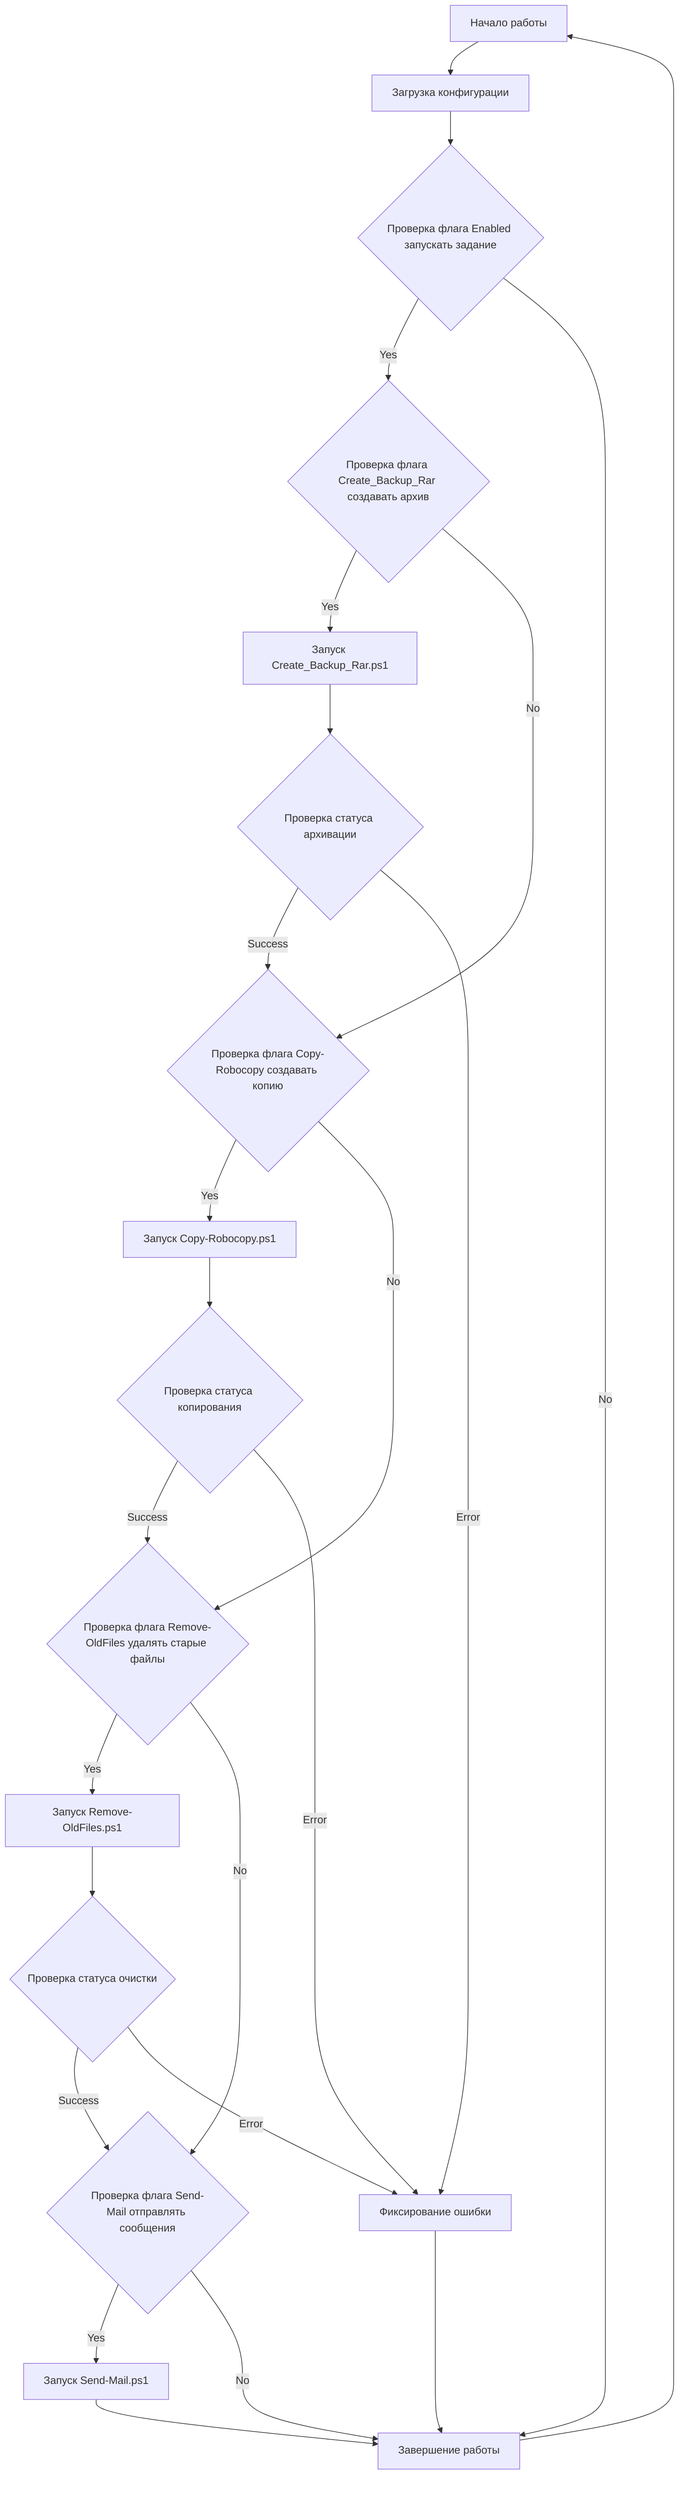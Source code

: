 graph TD
A[Начало работы] --> B[Загрузка конфигурации]
B --> C{Проверка флага Enabled запускать задание}
C -- Yes --> D{Проверка флага Create_Backup_Rar создавать архив}
C -- No --> O[Завершение работы]
D -- Yes --> E[Запуск Create_Backup_Rar.ps1]
E --> F{Проверка статуса архивации}
F -- Success --> G{Проверка флага Copy-Robocopy создавать копию}
F -- Error --> K[Фиксирование ошибки]
D -- No --> G
G -- Yes --> H[Запуск Copy-Robocopy.ps1]
H --> I{Проверка статуса копирования}
I -- Success --> J{Проверка флага Remove-OldFiles удалять старые файлы}
I -- Error --> K
G -- No --> J
J -- Yes --> L[Запуск Remove-OldFiles.ps1]
L --> M{Проверка статуса очистки}
M -- Success --> N{Проверка флага Send-Mail отправлять сообщения}
M -- Error --> K
J -- No --> N
N -- Yes --> P[Запуск Send-Mail.ps1]
P --> O[Завершение работы]
N -- No --> O
K --> O
O --> A